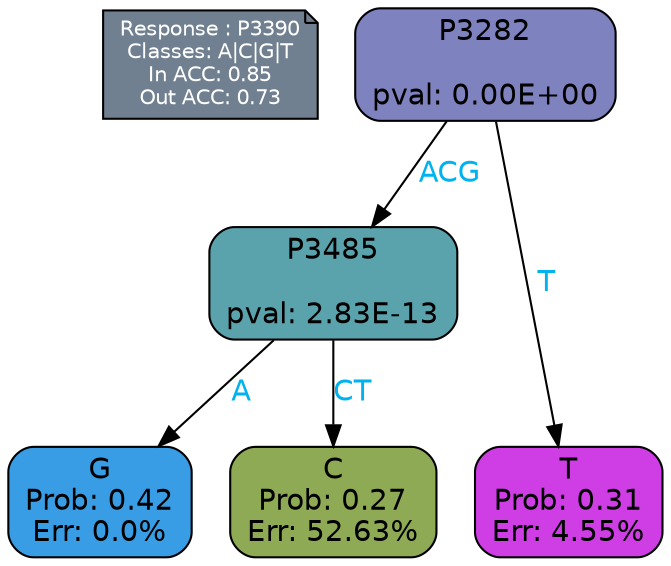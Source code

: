 digraph Tree {
node [shape=box, style="filled, rounded", color="black", fontname=helvetica] ;
graph [ranksep=equally, splines=polylines, bgcolor=transparent, dpi=600] ;
edge [fontname=helvetica] ;
LEGEND [label="Response : P3390
Classes: A|C|G|T
In ACC: 0.85
Out ACC: 0.73
",shape=note,align=left,style=filled,fillcolor="slategray",fontcolor="white",fontsize=10];1 [label="P3282

pval: 0.00E+00", fillcolor="#7e82be"] ;
2 [label="P3485

pval: 2.83E-13", fillcolor="#5aa2ac"] ;
3 [label="G
Prob: 0.42
Err: 0.0%", fillcolor="#399de5"] ;
4 [label="C
Prob: 0.27
Err: 52.63%", fillcolor="#8faa54"] ;
5 [label="T
Prob: 0.31
Err: 4.55%", fillcolor="#cf3de5"] ;
1 -> 2 [label="ACG",fontcolor=deepskyblue2] ;
1 -> 5 [label="T",fontcolor=deepskyblue2] ;
2 -> 3 [label="A",fontcolor=deepskyblue2] ;
2 -> 4 [label="CT",fontcolor=deepskyblue2] ;
{rank = same; 3;4;5;}{rank = same; LEGEND;1;}}